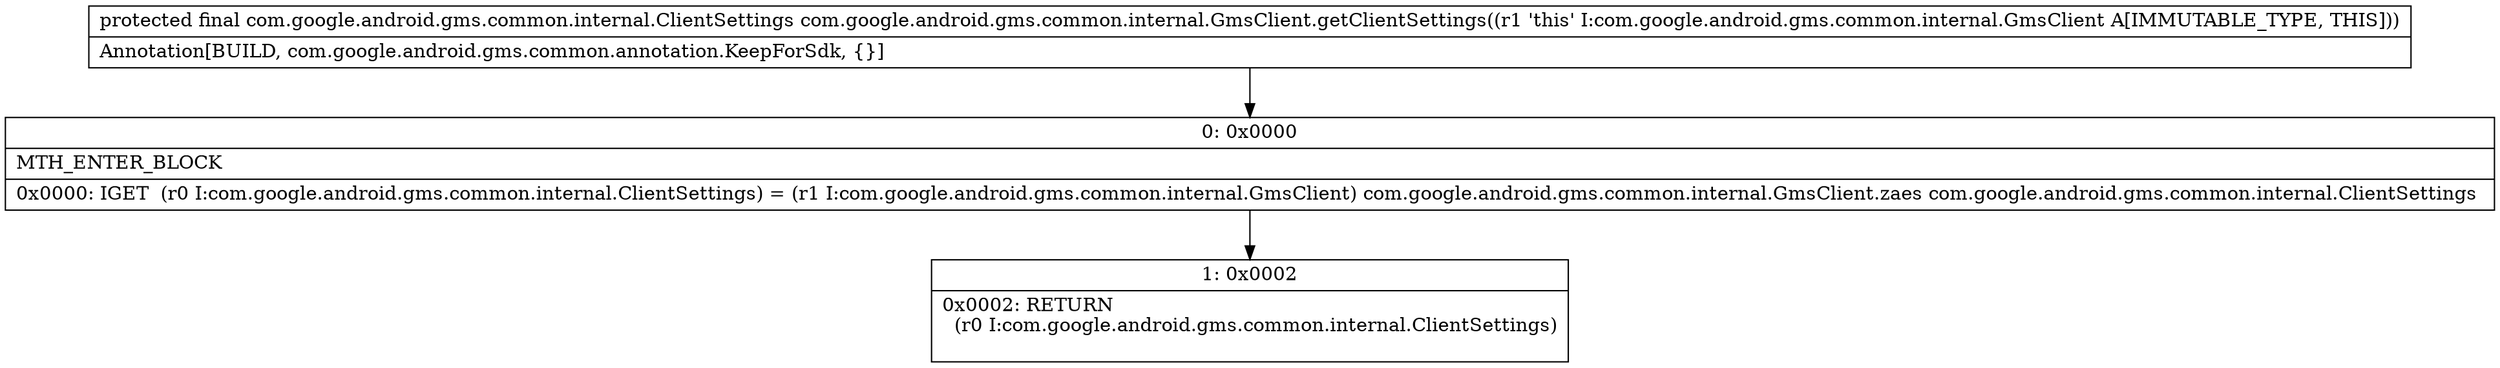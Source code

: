 digraph "CFG forcom.google.android.gms.common.internal.GmsClient.getClientSettings()Lcom\/google\/android\/gms\/common\/internal\/ClientSettings;" {
Node_0 [shape=record,label="{0\:\ 0x0000|MTH_ENTER_BLOCK\l|0x0000: IGET  (r0 I:com.google.android.gms.common.internal.ClientSettings) = (r1 I:com.google.android.gms.common.internal.GmsClient) com.google.android.gms.common.internal.GmsClient.zaes com.google.android.gms.common.internal.ClientSettings \l}"];
Node_1 [shape=record,label="{1\:\ 0x0002|0x0002: RETURN  \l  (r0 I:com.google.android.gms.common.internal.ClientSettings)\l \l}"];
MethodNode[shape=record,label="{protected final com.google.android.gms.common.internal.ClientSettings com.google.android.gms.common.internal.GmsClient.getClientSettings((r1 'this' I:com.google.android.gms.common.internal.GmsClient A[IMMUTABLE_TYPE, THIS]))  | Annotation[BUILD, com.google.android.gms.common.annotation.KeepForSdk, \{\}]\l}"];
MethodNode -> Node_0;
Node_0 -> Node_1;
}

